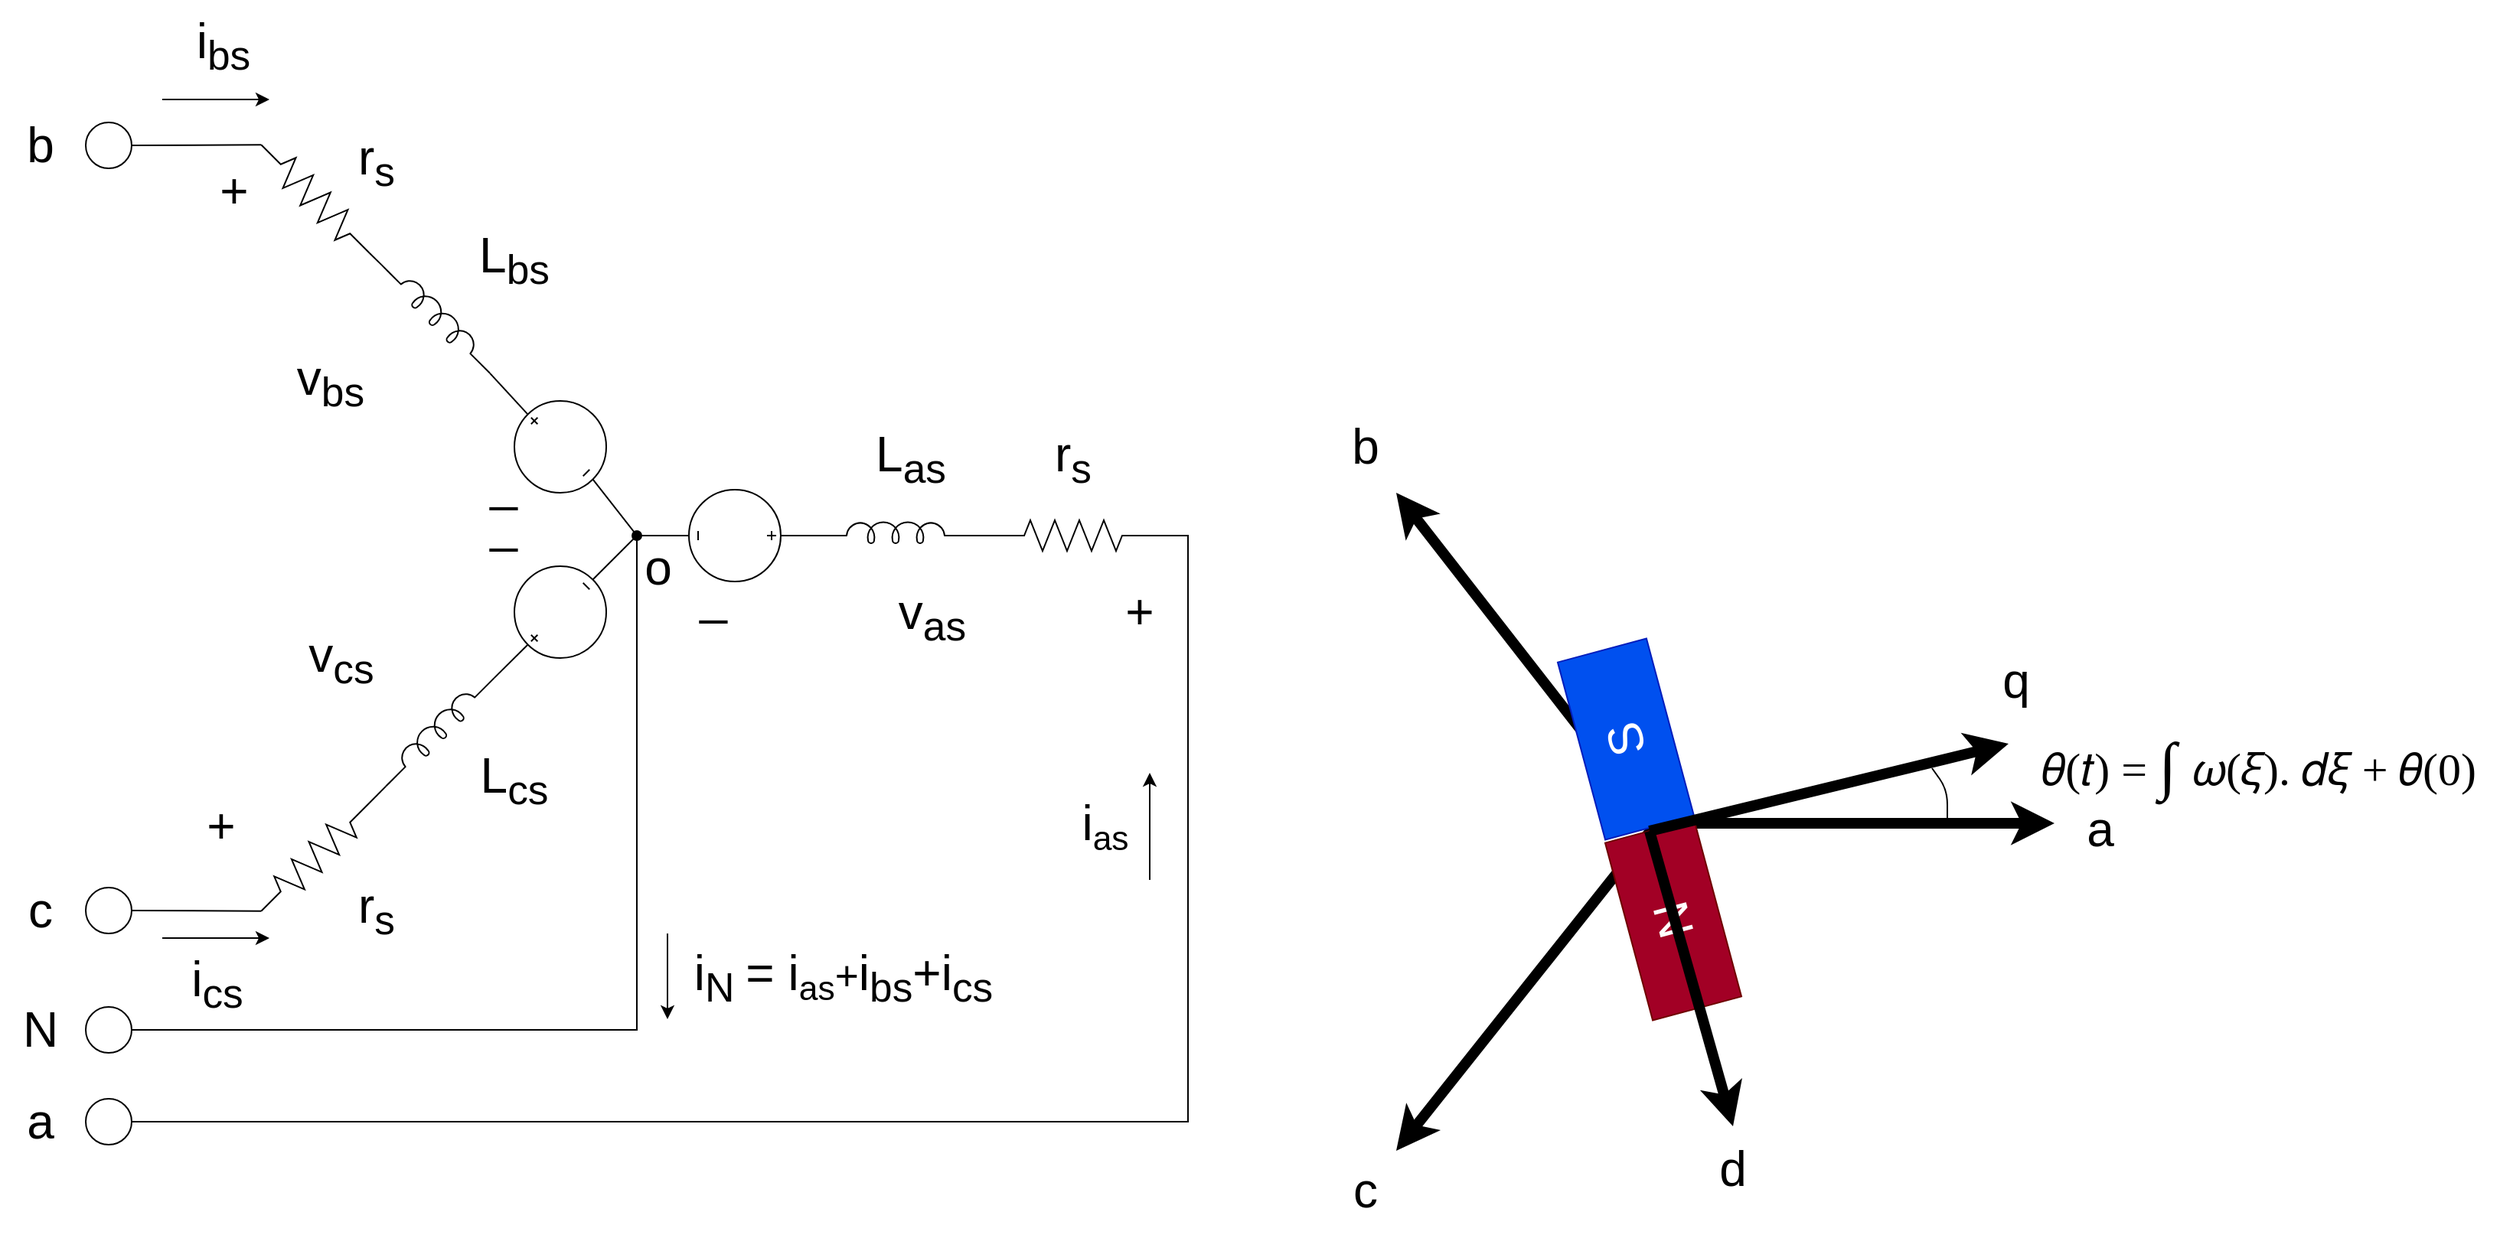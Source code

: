 <mxfile>
    <diagram id="MkAAogM-d4SNL2zrGhBg" name="Page-1">
        <mxGraphModel dx="1645" dy="1323" grid="1" gridSize="10" guides="1" tooltips="1" connect="1" arrows="1" fold="1" page="1" pageScale="1" pageWidth="827" pageHeight="1169" math="0" shadow="0">
            <root>
                <mxCell id="0"/>
                <mxCell id="1" parent="0"/>
                <mxCell id="2" value="" style="pointerEvents=1;verticalLabelPosition=bottom;shadow=0;dashed=0;align=center;html=1;verticalAlign=top;shape=mxgraph.electrical.resistors.resistor_2;rotation=45;" parent="1" vertex="1">
                    <mxGeometry x="164" y="126" width="100" height="20" as="geometry"/>
                </mxCell>
                <mxCell id="7" style="rounded=0;orthogonalLoop=1;jettySize=auto;html=1;exitX=1;exitY=0.645;exitDx=0;exitDy=0;exitPerimeter=0;entryX=0.5;entryY=0;entryDx=0;entryDy=0;entryPerimeter=0;endArrow=none;endFill=0;" parent="1" source="3" target="5" edge="1">
                    <mxGeometry relative="1" as="geometry"/>
                </mxCell>
                <mxCell id="8" style="rounded=0;orthogonalLoop=1;jettySize=auto;html=1;exitX=0;exitY=0.645;exitDx=0;exitDy=0;exitPerimeter=0;entryX=1;entryY=0.5;entryDx=0;entryDy=0;entryPerimeter=0;endArrow=none;endFill=0;" parent="1" source="3" target="2" edge="1">
                    <mxGeometry relative="1" as="geometry"/>
                </mxCell>
                <mxCell id="3" value="" style="pointerEvents=1;verticalLabelPosition=bottom;shadow=0;dashed=0;align=center;html=1;verticalAlign=top;shape=mxgraph.electrical.inductors.inductor_5;rotation=45;" parent="1" vertex="1">
                    <mxGeometry x="244" y="206" width="100" height="14" as="geometry"/>
                </mxCell>
                <mxCell id="22" style="edgeStyle=none;rounded=0;orthogonalLoop=1;jettySize=auto;html=1;exitX=0.5;exitY=1;exitDx=0;exitDy=0;exitPerimeter=0;entryX=0.5;entryY=1;entryDx=0;entryDy=0;entryPerimeter=0;endArrow=none;endFill=0;" parent="1" source="5" target="13" edge="1">
                    <mxGeometry relative="1" as="geometry">
                        <Array as="points">
                            <mxPoint x="424" y="356"/>
                        </Array>
                    </mxGeometry>
                </mxCell>
                <mxCell id="5" value="" style="pointerEvents=1;verticalLabelPosition=bottom;shadow=0;dashed=0;align=center;html=1;verticalAlign=top;shape=mxgraph.electrical.signal_sources.source;aspect=fixed;points=[[0.5,0,0],[1,0.5,0],[0.5,1,0],[0,0.5,0]];elSignalType=dc3;rotation=-45;" parent="1" vertex="1">
                    <mxGeometry x="344" y="268" width="60" height="60" as="geometry"/>
                </mxCell>
                <mxCell id="9" value="" style="pointerEvents=1;verticalLabelPosition=bottom;shadow=0;dashed=0;align=center;html=1;verticalAlign=top;shape=mxgraph.electrical.resistors.resistor_2;rotation=-45;" parent="1" vertex="1">
                    <mxGeometry x="164" y="556" width="100" height="20" as="geometry"/>
                </mxCell>
                <mxCell id="10" style="rounded=0;orthogonalLoop=1;jettySize=auto;html=1;exitX=1;exitY=0.645;exitDx=0;exitDy=0;exitPerimeter=0;entryX=0.5;entryY=0;entryDx=0;entryDy=0;entryPerimeter=0;endArrow=none;endFill=0;" parent="1" source="12" target="13" edge="1">
                    <mxGeometry relative="1" as="geometry"/>
                </mxCell>
                <mxCell id="11" style="rounded=0;orthogonalLoop=1;jettySize=auto;html=1;exitX=0;exitY=0.645;exitDx=0;exitDy=0;exitPerimeter=0;entryX=1;entryY=0.5;entryDx=0;entryDy=0;entryPerimeter=0;endArrow=none;endFill=0;" parent="1" source="12" target="9" edge="1">
                    <mxGeometry relative="1" as="geometry"/>
                </mxCell>
                <mxCell id="12" value="" style="pointerEvents=1;verticalLabelPosition=bottom;shadow=0;dashed=0;align=center;html=1;verticalAlign=top;shape=mxgraph.electrical.inductors.inductor_5;rotation=-45;" parent="1" vertex="1">
                    <mxGeometry x="244" y="476" width="100" height="14" as="geometry"/>
                </mxCell>
                <mxCell id="13" value="" style="pointerEvents=1;verticalLabelPosition=bottom;shadow=0;dashed=0;align=center;html=1;verticalAlign=top;shape=mxgraph.electrical.signal_sources.source;aspect=fixed;points=[[0.5,0,0],[1,0.5,0],[0.5,1,0],[0,0.5,0]];elSignalType=dc3;rotation=-135;" parent="1" vertex="1">
                    <mxGeometry x="344" y="376" width="60" height="60" as="geometry"/>
                </mxCell>
                <mxCell id="14" value="" style="pointerEvents=1;verticalLabelPosition=bottom;shadow=0;dashed=0;align=center;html=1;verticalAlign=top;shape=mxgraph.electrical.resistors.resistor_2;rotation=0;" parent="1" vertex="1">
                    <mxGeometry x="659" y="346" width="100" height="20" as="geometry"/>
                </mxCell>
                <mxCell id="20" style="edgeStyle=none;rounded=0;orthogonalLoop=1;jettySize=auto;html=1;exitX=0;exitY=0.645;exitDx=0;exitDy=0;exitPerimeter=0;entryX=0.5;entryY=0;entryDx=0;entryDy=0;entryPerimeter=0;endArrow=none;endFill=0;" parent="1" source="17" target="18" edge="1">
                    <mxGeometry relative="1" as="geometry"/>
                </mxCell>
                <mxCell id="21" style="edgeStyle=none;rounded=0;orthogonalLoop=1;jettySize=auto;html=1;exitX=1;exitY=0.645;exitDx=0;exitDy=0;exitPerimeter=0;entryX=0;entryY=0.5;entryDx=0;entryDy=0;entryPerimeter=0;endArrow=none;endFill=0;" parent="1" source="17" edge="1">
                    <mxGeometry relative="1" as="geometry">
                        <mxPoint x="660" y="356" as="targetPoint"/>
                    </mxGeometry>
                </mxCell>
                <mxCell id="17" value="" style="pointerEvents=1;verticalLabelPosition=bottom;shadow=0;dashed=0;align=center;html=1;verticalAlign=top;shape=mxgraph.electrical.inductors.inductor_5;rotation=0;" parent="1" vertex="1">
                    <mxGeometry x="543" y="347" width="100" height="14" as="geometry"/>
                </mxCell>
                <mxCell id="23" style="edgeStyle=none;rounded=0;orthogonalLoop=1;jettySize=auto;html=1;exitX=0.5;exitY=1;exitDx=0;exitDy=0;exitPerimeter=0;endArrow=none;endFill=0;" parent="1" source="18" edge="1">
                    <mxGeometry relative="1" as="geometry">
                        <mxPoint x="424" y="356" as="targetPoint"/>
                    </mxGeometry>
                </mxCell>
                <mxCell id="18" value="" style="pointerEvents=1;verticalLabelPosition=bottom;shadow=0;dashed=0;align=center;html=1;verticalAlign=top;shape=mxgraph.electrical.signal_sources.source;aspect=fixed;points=[[0.5,0,0],[1,0.5,0],[0.5,1,0],[0,0.5,0]];elSignalType=dc3;rotation=90;" parent="1" vertex="1">
                    <mxGeometry x="458" y="326" width="60" height="60" as="geometry"/>
                </mxCell>
                <mxCell id="25" style="edgeStyle=none;rounded=0;orthogonalLoop=1;jettySize=auto;html=1;exitX=1;exitY=0.5;exitDx=0;exitDy=0;entryX=0;entryY=0.5;entryDx=0;entryDy=0;entryPerimeter=0;endArrow=none;endFill=0;" parent="1" source="24" target="2" edge="1">
                    <mxGeometry relative="1" as="geometry"/>
                </mxCell>
                <mxCell id="24" value="" style="verticalLabelPosition=bottom;shadow=0;dashed=0;align=center;html=1;verticalAlign=top;strokeWidth=1;shape=ellipse;" parent="1" vertex="1">
                    <mxGeometry x="64" y="86" width="30" height="30" as="geometry"/>
                </mxCell>
                <mxCell id="27" style="edgeStyle=none;rounded=0;orthogonalLoop=1;jettySize=auto;html=1;exitX=1;exitY=0.5;exitDx=0;exitDy=0;entryX=0;entryY=0.5;entryDx=0;entryDy=0;entryPerimeter=0;endArrow=none;endFill=0;" parent="1" source="26" target="9" edge="1">
                    <mxGeometry relative="1" as="geometry"/>
                </mxCell>
                <mxCell id="26" value="" style="verticalLabelPosition=bottom;shadow=0;dashed=0;align=center;html=1;verticalAlign=top;strokeWidth=1;shape=ellipse;" parent="1" vertex="1">
                    <mxGeometry x="64" y="586" width="30" height="30" as="geometry"/>
                </mxCell>
                <mxCell id="29" style="edgeStyle=none;rounded=0;orthogonalLoop=1;jettySize=auto;html=1;exitX=1;exitY=0.5;exitDx=0;exitDy=0;endArrow=oval;endFill=1;" parent="1" source="28" edge="1">
                    <mxGeometry relative="1" as="geometry">
                        <mxPoint x="424" y="356" as="targetPoint"/>
                        <Array as="points">
                            <mxPoint x="424" y="679"/>
                        </Array>
                    </mxGeometry>
                </mxCell>
                <mxCell id="28" value="" style="verticalLabelPosition=bottom;shadow=0;dashed=0;align=center;html=1;verticalAlign=top;strokeWidth=1;shape=ellipse;" parent="1" vertex="1">
                    <mxGeometry x="64" y="664" width="30" height="30" as="geometry"/>
                </mxCell>
                <mxCell id="31" style="edgeStyle=none;rounded=0;orthogonalLoop=1;jettySize=auto;html=1;exitX=1;exitY=0.5;exitDx=0;exitDy=0;endArrow=none;endFill=0;entryX=1;entryY=0.5;entryDx=0;entryDy=0;entryPerimeter=0;" parent="1" source="30" target="14" edge="1">
                    <mxGeometry relative="1" as="geometry">
                        <mxPoint x="784" y="722" as="targetPoint"/>
                        <Array as="points">
                            <mxPoint x="784" y="739"/>
                            <mxPoint x="784" y="356"/>
                        </Array>
                    </mxGeometry>
                </mxCell>
                <mxCell id="30" value="" style="verticalLabelPosition=bottom;shadow=0;dashed=0;align=center;html=1;verticalAlign=top;strokeWidth=1;shape=ellipse;" parent="1" vertex="1">
                    <mxGeometry x="64" y="724" width="30" height="30" as="geometry"/>
                </mxCell>
                <mxCell id="32" value="b" style="text;html=1;strokeColor=none;fillColor=none;align=center;verticalAlign=middle;whiteSpace=wrap;rounded=0;fontSize=32;" parent="1" vertex="1">
                    <mxGeometry x="8.5" y="71" width="51" height="60" as="geometry"/>
                </mxCell>
                <mxCell id="36" value="o" style="text;html=1;strokeColor=none;fillColor=none;align=center;verticalAlign=middle;whiteSpace=wrap;rounded=0;fontSize=32;" parent="1" vertex="1">
                    <mxGeometry x="388" y="347" width="100" height="60" as="geometry"/>
                </mxCell>
                <mxCell id="37" value="r&lt;sub&gt;s&lt;/sub&gt;" style="text;html=1;strokeColor=none;fillColor=none;align=center;verticalAlign=middle;whiteSpace=wrap;rounded=0;fontSize=32;" parent="1" vertex="1">
                    <mxGeometry x="214" y="82" width="80" height="60" as="geometry"/>
                </mxCell>
                <mxCell id="38" value="r&lt;sub&gt;s&lt;/sub&gt;" style="text;html=1;strokeColor=none;fillColor=none;align=center;verticalAlign=middle;whiteSpace=wrap;rounded=0;fontSize=32;" parent="1" vertex="1">
                    <mxGeometry x="214" y="571" width="80" height="60" as="geometry"/>
                </mxCell>
                <mxCell id="39" value="r&lt;sub&gt;s&lt;/sub&gt;" style="text;html=1;strokeColor=none;fillColor=none;align=center;verticalAlign=middle;whiteSpace=wrap;rounded=0;fontSize=32;" parent="1" vertex="1">
                    <mxGeometry x="669" y="276" width="80" height="60" as="geometry"/>
                </mxCell>
                <mxCell id="40" value="L&lt;sub&gt;as&lt;/sub&gt;" style="text;html=1;strokeColor=none;fillColor=none;align=center;verticalAlign=middle;whiteSpace=wrap;rounded=0;fontSize=32;" parent="1" vertex="1">
                    <mxGeometry x="563" y="276" width="80" height="60" as="geometry"/>
                </mxCell>
                <mxCell id="41" value="L&lt;sub&gt;cs&lt;/sub&gt;" style="text;html=1;strokeColor=none;fillColor=none;align=center;verticalAlign=middle;whiteSpace=wrap;rounded=0;fontSize=32;" parent="1" vertex="1">
                    <mxGeometry x="304" y="486" width="80" height="60" as="geometry"/>
                </mxCell>
                <mxCell id="42" value="L&lt;sub&gt;bs&lt;/sub&gt;" style="text;html=1;strokeColor=none;fillColor=none;align=center;verticalAlign=middle;whiteSpace=wrap;rounded=0;fontSize=32;" parent="1" vertex="1">
                    <mxGeometry x="304" y="146" width="80" height="60" as="geometry"/>
                </mxCell>
                <mxCell id="43" value="" style="endArrow=classic;html=1;fontSize=32;" parent="1" edge="1">
                    <mxGeometry width="50" height="50" relative="1" as="geometry">
                        <mxPoint x="114" y="71" as="sourcePoint"/>
                        <mxPoint x="184" y="71" as="targetPoint"/>
                    </mxGeometry>
                </mxCell>
                <mxCell id="45" value="i&lt;sub&gt;bs&lt;/sub&gt;" style="text;html=1;strokeColor=none;fillColor=none;align=center;verticalAlign=middle;whiteSpace=wrap;rounded=0;fontSize=32;" parent="1" vertex="1">
                    <mxGeometry x="114" y="6" width="80" height="60" as="geometry"/>
                </mxCell>
                <mxCell id="46" value="+" style="text;html=1;strokeColor=none;fillColor=none;align=center;verticalAlign=middle;whiteSpace=wrap;rounded=0;fontSize=32;" parent="1" vertex="1">
                    <mxGeometry x="131" y="101" width="60" height="60" as="geometry"/>
                </mxCell>
                <mxCell id="47" value="_" style="text;html=1;strokeColor=none;fillColor=none;align=center;verticalAlign=middle;whiteSpace=wrap;rounded=0;fontSize=32;" parent="1" vertex="1">
                    <mxGeometry x="307" y="292" width="60" height="60" as="geometry"/>
                </mxCell>
                <mxCell id="49" value="v&lt;sub&gt;bs&lt;/sub&gt;" style="text;html=1;strokeColor=none;fillColor=none;align=center;verticalAlign=middle;whiteSpace=wrap;rounded=0;fontSize=32;" parent="1" vertex="1">
                    <mxGeometry x="184" y="226" width="80" height="60" as="geometry"/>
                </mxCell>
                <mxCell id="50" value="_" style="text;html=1;strokeColor=none;fillColor=none;align=center;verticalAlign=middle;whiteSpace=wrap;rounded=0;fontSize=32;" parent="1" vertex="1">
                    <mxGeometry x="307" y="319" width="60" height="60" as="geometry"/>
                </mxCell>
                <mxCell id="51" value="+" style="text;html=1;strokeColor=none;fillColor=none;align=center;verticalAlign=middle;whiteSpace=wrap;rounded=0;fontSize=32;" parent="1" vertex="1">
                    <mxGeometry x="124" y="516" width="57" height="60" as="geometry"/>
                </mxCell>
                <mxCell id="52" value="v&lt;sub&gt;cs&lt;/sub&gt;" style="text;html=1;strokeColor=none;fillColor=none;align=center;verticalAlign=middle;whiteSpace=wrap;rounded=0;fontSize=32;" parent="1" vertex="1">
                    <mxGeometry x="191" y="407" width="80" height="60" as="geometry"/>
                </mxCell>
                <mxCell id="53" value="_" style="text;html=1;strokeColor=none;fillColor=none;align=center;verticalAlign=middle;whiteSpace=wrap;rounded=0;fontSize=32;" parent="1" vertex="1">
                    <mxGeometry x="444" y="366" width="60" height="60" as="geometry"/>
                </mxCell>
                <mxCell id="54" value="+" style="text;html=1;strokeColor=none;fillColor=none;align=center;verticalAlign=middle;whiteSpace=wrap;rounded=0;fontSize=32;" parent="1" vertex="1">
                    <mxGeometry x="724" y="376" width="57" height="60" as="geometry"/>
                </mxCell>
                <mxCell id="55" value="v&lt;sub&gt;as&lt;/sub&gt;" style="text;html=1;strokeColor=none;fillColor=none;align=center;verticalAlign=middle;whiteSpace=wrap;rounded=0;fontSize=32;" parent="1" vertex="1">
                    <mxGeometry x="577" y="379" width="80" height="60" as="geometry"/>
                </mxCell>
                <mxCell id="56" value="" style="endArrow=classic;html=1;fontSize=32;" parent="1" edge="1">
                    <mxGeometry width="50" height="50" relative="1" as="geometry">
                        <mxPoint x="114.0" y="619" as="sourcePoint"/>
                        <mxPoint x="184" y="619" as="targetPoint"/>
                    </mxGeometry>
                </mxCell>
                <mxCell id="57" value="i&lt;sub&gt;cs&lt;/sub&gt;" style="text;html=1;strokeColor=none;fillColor=none;align=center;verticalAlign=middle;whiteSpace=wrap;rounded=0;fontSize=32;" parent="1" vertex="1">
                    <mxGeometry x="110" y="624" width="80" height="50" as="geometry"/>
                </mxCell>
                <mxCell id="58" value="" style="endArrow=classic;html=1;fontSize=32;" parent="1" edge="1">
                    <mxGeometry width="50" height="50" relative="1" as="geometry">
                        <mxPoint x="759" y="581" as="sourcePoint"/>
                        <mxPoint x="759" y="511" as="targetPoint"/>
                    </mxGeometry>
                </mxCell>
                <mxCell id="59" value="i&lt;span style=&quot;font-size: 26.667px&quot;&gt;&lt;sub&gt;as&lt;/sub&gt;&lt;/span&gt;" style="text;html=1;strokeColor=none;fillColor=none;align=center;verticalAlign=middle;whiteSpace=wrap;rounded=0;fontSize=32;" parent="1" vertex="1">
                    <mxGeometry x="701" y="521" width="58" height="50" as="geometry"/>
                </mxCell>
                <mxCell id="60" value="c" style="text;html=1;strokeColor=none;fillColor=none;align=center;verticalAlign=middle;whiteSpace=wrap;rounded=0;fontSize=32;" parent="1" vertex="1">
                    <mxGeometry x="8.5" y="571" width="51" height="60" as="geometry"/>
                </mxCell>
                <mxCell id="61" value="N" style="text;html=1;strokeColor=none;fillColor=none;align=center;verticalAlign=middle;whiteSpace=wrap;rounded=0;fontSize=32;" parent="1" vertex="1">
                    <mxGeometry x="8.5" y="649" width="51" height="60" as="geometry"/>
                </mxCell>
                <mxCell id="62" value="a" style="text;html=1;strokeColor=none;fillColor=none;align=center;verticalAlign=middle;whiteSpace=wrap;rounded=0;fontSize=32;" parent="1" vertex="1">
                    <mxGeometry x="8.5" y="709" width="51" height="60" as="geometry"/>
                </mxCell>
                <mxCell id="63" value="" style="endArrow=classic;html=1;fontSize=32;" parent="1" edge="1">
                    <mxGeometry width="50" height="50" relative="1" as="geometry">
                        <mxPoint x="444.0" y="616" as="sourcePoint"/>
                        <mxPoint x="444.0" y="672" as="targetPoint"/>
                    </mxGeometry>
                </mxCell>
                <mxCell id="64" value="i&lt;sub&gt;N&amp;nbsp;&lt;/sub&gt;= i&lt;span style=&quot;font-size: 26.667px&quot;&gt;&lt;sub&gt;as&lt;/sub&gt;+&lt;/span&gt;i&lt;sub&gt;bs&lt;/sub&gt;+i&lt;sub&gt;cs&lt;/sub&gt;&lt;span style=&quot;font-size: 26.667px&quot;&gt;&lt;br&gt;&lt;/span&gt;" style="text;html=1;strokeColor=none;fillColor=none;align=center;verticalAlign=middle;whiteSpace=wrap;rounded=0;fontSize=32;" parent="1" vertex="1">
                    <mxGeometry x="444" y="620" width="230" height="50" as="geometry"/>
                </mxCell>
                <mxCell id="65" value="" style="endArrow=classic;html=1;strokeWidth=7;" edge="1" parent="1">
                    <mxGeometry width="50" height="50" relative="1" as="geometry">
                        <mxPoint x="1090" y="544" as="sourcePoint"/>
                        <mxPoint x="1350" y="544" as="targetPoint"/>
                    </mxGeometry>
                </mxCell>
                <mxCell id="66" value="" style="endArrow=classic;html=1;strokeWidth=7;" edge="1" parent="1">
                    <mxGeometry width="50" height="50" relative="1" as="geometry">
                        <mxPoint x="1090" y="546.29" as="sourcePoint"/>
                        <mxPoint x="920" y="328" as="targetPoint"/>
                    </mxGeometry>
                </mxCell>
                <mxCell id="67" value="" style="endArrow=classic;html=1;strokeWidth=7;" edge="1" parent="1">
                    <mxGeometry width="50" height="50" relative="1" as="geometry">
                        <mxPoint x="1090" y="544" as="sourcePoint"/>
                        <mxPoint x="920" y="758" as="targetPoint"/>
                    </mxGeometry>
                </mxCell>
                <mxCell id="68" value="a" style="text;html=1;strokeColor=none;fillColor=none;align=center;verticalAlign=middle;whiteSpace=wrap;rounded=0;fontSize=32;" vertex="1" parent="1">
                    <mxGeometry x="1340" y="533" width="80" height="30" as="geometry"/>
                </mxCell>
                <mxCell id="69" value="b" style="text;html=1;strokeColor=none;fillColor=none;align=center;verticalAlign=middle;whiteSpace=wrap;rounded=0;fontSize=32;" vertex="1" parent="1">
                    <mxGeometry x="860" y="268" width="80" height="60" as="geometry"/>
                </mxCell>
                <mxCell id="70" value="c" style="text;html=1;strokeColor=none;fillColor=none;align=center;verticalAlign=middle;whiteSpace=wrap;rounded=0;fontSize=32;" vertex="1" parent="1">
                    <mxGeometry x="860" y="754" width="80" height="60" as="geometry"/>
                </mxCell>
                <mxCell id="73" value="S" style="rounded=0;whiteSpace=wrap;html=1;fontSize=32;fillColor=#0050ef;strokeColor=#001DBC;fontColor=#ffffff;rotation=-105;" vertex="1" parent="1">
                    <mxGeometry x="1010" y="459" width="120" height="60" as="geometry"/>
                </mxCell>
                <mxCell id="74" value="N" style="rounded=0;whiteSpace=wrap;html=1;fontSize=32;fillColor=#a20025;strokeColor=#6F0000;fontColor=#ffffff;rotation=-105;" vertex="1" parent="1">
                    <mxGeometry x="1041" y="577" width="120" height="60" as="geometry"/>
                </mxCell>
                <mxCell id="75" value="" style="endArrow=classic;html=1;strokeWidth=7;exitX=1;exitY=0.5;exitDx=0;exitDy=0;" edge="1" parent="1" source="74">
                    <mxGeometry width="50" height="50" relative="1" as="geometry">
                        <mxPoint x="1191" y="574" as="sourcePoint"/>
                        <mxPoint x="1140" y="742" as="targetPoint"/>
                    </mxGeometry>
                </mxCell>
                <mxCell id="76" value="" style="endArrow=classic;html=1;strokeWidth=7;exitX=1;exitY=0.5;exitDx=0;exitDy=0;" edge="1" parent="1" source="74">
                    <mxGeometry width="50" height="50" relative="1" as="geometry">
                        <mxPoint x="1090.001" y="547.998" as="sourcePoint"/>
                        <mxPoint x="1320" y="492" as="targetPoint"/>
                    </mxGeometry>
                </mxCell>
                <mxCell id="77" value="d" style="text;html=1;strokeColor=none;fillColor=none;align=center;verticalAlign=middle;whiteSpace=wrap;rounded=0;fontSize=32;" vertex="1" parent="1">
                    <mxGeometry x="1110" y="746" width="60" height="48" as="geometry"/>
                </mxCell>
                <mxCell id="78" value="q" style="text;html=1;strokeColor=none;fillColor=none;align=center;verticalAlign=middle;whiteSpace=wrap;rounded=0;fontSize=32;" vertex="1" parent="1">
                    <mxGeometry x="1300" y="424" width="50" height="54" as="geometry"/>
                </mxCell>
                <mxCell id="81" value="" style="endArrow=none;html=1;fontSize=32;" edge="1" parent="1">
                    <mxGeometry width="50" height="50" relative="1" as="geometry">
                        <mxPoint x="1280" y="542" as="sourcePoint"/>
                        <mxPoint x="1270" y="508" as="targetPoint"/>
                        <Array as="points">
                            <mxPoint x="1280" y="522"/>
                        </Array>
                    </mxGeometry>
                </mxCell>
                <mxCell id="84" value="&lt;div class=&quot;page&quot; title=&quot;Page 2&quot;&gt;&lt;div class=&quot;layoutArea&quot;&gt;&lt;div class=&quot;column&quot; style=&quot;font-size: 42px&quot;&gt;&lt;p&gt;&lt;span style=&quot;font-size: 30px ; font-family: &amp;#34;cambria math&amp;#34;&quot;&gt;𝜃&lt;/span&gt;&lt;span style=&quot;font-size: 30px ; font-family: &amp;#34;cambria math&amp;#34;&quot;&gt;(𝑡) = &lt;/span&gt;&lt;span style=&quot;font-family: &amp;#34;cambria math&amp;#34; ; vertical-align: -1pt&quot;&gt;&lt;font style=&quot;font-size: 42px&quot;&gt;∫&lt;/font&gt;&lt;/span&gt;&lt;span style=&quot;font-family: &amp;#34;cambria math&amp;#34; ; vertical-align: -1pt&quot;&gt;&lt;font style=&quot;font-size: 42px&quot;&gt; &lt;/font&gt;&lt;/span&gt;&lt;span style=&quot;font-size: 30px ; font-family: &amp;#34;cambria math&amp;#34;&quot;&gt;𝜔&lt;/span&gt;&lt;span style=&quot;font-size: 30px ; font-family: &amp;#34;cambria math&amp;#34;&quot;&gt;(𝜉). 𝑑𝜉 + 𝜃&lt;/span&gt;&lt;span style=&quot;font-size: 30px ; font-family: &amp;#34;cambria math&amp;#34;&quot;&gt;(0)&lt;/span&gt;&lt;/p&gt;&lt;/div&gt;&lt;/div&gt;&#9;&#9;&lt;/div&gt;" style="text;whiteSpace=wrap;html=1;fontSize=34;" vertex="1" parent="1">
                    <mxGeometry x="1340" y="431" width="300" height="121" as="geometry"/>
                </mxCell>
            </root>
        </mxGraphModel>
    </diagram>
</mxfile>